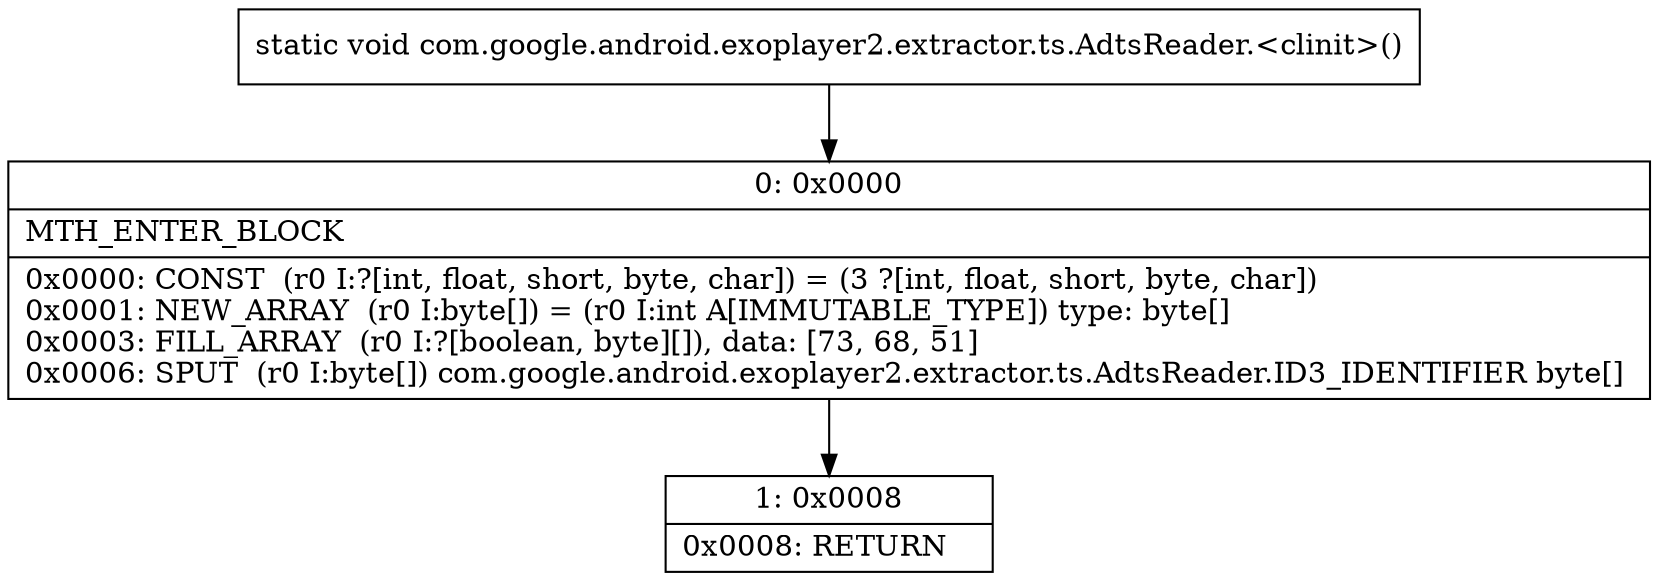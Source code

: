 digraph "CFG forcom.google.android.exoplayer2.extractor.ts.AdtsReader.\<clinit\>()V" {
Node_0 [shape=record,label="{0\:\ 0x0000|MTH_ENTER_BLOCK\l|0x0000: CONST  (r0 I:?[int, float, short, byte, char]) = (3 ?[int, float, short, byte, char]) \l0x0001: NEW_ARRAY  (r0 I:byte[]) = (r0 I:int A[IMMUTABLE_TYPE]) type: byte[] \l0x0003: FILL_ARRAY  (r0 I:?[boolean, byte][]), data: [73, 68, 51] \l0x0006: SPUT  (r0 I:byte[]) com.google.android.exoplayer2.extractor.ts.AdtsReader.ID3_IDENTIFIER byte[] \l}"];
Node_1 [shape=record,label="{1\:\ 0x0008|0x0008: RETURN   \l}"];
MethodNode[shape=record,label="{static void com.google.android.exoplayer2.extractor.ts.AdtsReader.\<clinit\>() }"];
MethodNode -> Node_0;
Node_0 -> Node_1;
}

